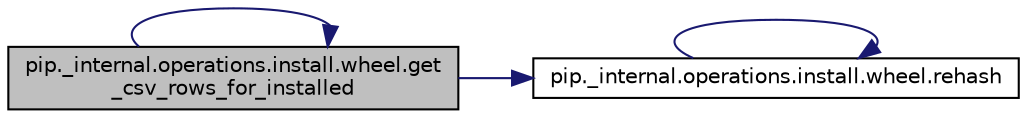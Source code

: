 digraph "pip._internal.operations.install.wheel.get_csv_rows_for_installed"
{
 // LATEX_PDF_SIZE
  edge [fontname="Helvetica",fontsize="10",labelfontname="Helvetica",labelfontsize="10"];
  node [fontname="Helvetica",fontsize="10",shape=record];
  rankdir="LR";
  Node1 [label="pip._internal.operations.install.wheel.get\l_csv_rows_for_installed",height=0.2,width=0.4,color="black", fillcolor="grey75", style="filled", fontcolor="black",tooltip=" "];
  Node1 -> Node1 [color="midnightblue",fontsize="10",style="solid",fontname="Helvetica"];
  Node1 -> Node2 [color="midnightblue",fontsize="10",style="solid",fontname="Helvetica"];
  Node2 [label="pip._internal.operations.install.wheel.rehash",height=0.2,width=0.4,color="black", fillcolor="white", style="filled",URL="$d5/d70/namespacepip_1_1__internal_1_1operations_1_1install_1_1wheel.html#a44f28544cec7abc21fd7359d33710de7",tooltip=" "];
  Node2 -> Node2 [color="midnightblue",fontsize="10",style="solid",fontname="Helvetica"];
}
